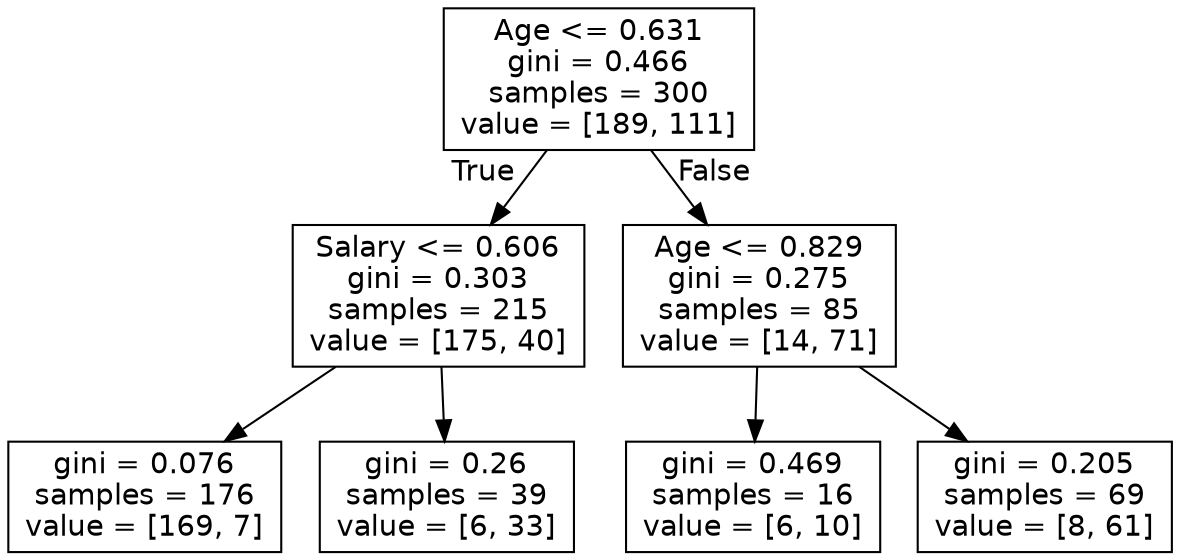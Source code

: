 digraph Tree {
node [shape=box, fontname="helvetica"] ;
edge [fontname="helvetica"] ;
0 [label="Age <= 0.631\ngini = 0.466\nsamples = 300\nvalue = [189, 111]"] ;
1 [label="Salary <= 0.606\ngini = 0.303\nsamples = 215\nvalue = [175, 40]"] ;
0 -> 1 [labeldistance=2.5, labelangle=45, headlabel="True"] ;
2 [label="gini = 0.076\nsamples = 176\nvalue = [169, 7]"] ;
1 -> 2 ;
3 [label="gini = 0.26\nsamples = 39\nvalue = [6, 33]"] ;
1 -> 3 ;
4 [label="Age <= 0.829\ngini = 0.275\nsamples = 85\nvalue = [14, 71]"] ;
0 -> 4 [labeldistance=2.5, labelangle=-45, headlabel="False"] ;
5 [label="gini = 0.469\nsamples = 16\nvalue = [6, 10]"] ;
4 -> 5 ;
6 [label="gini = 0.205\nsamples = 69\nvalue = [8, 61]"] ;
4 -> 6 ;
}